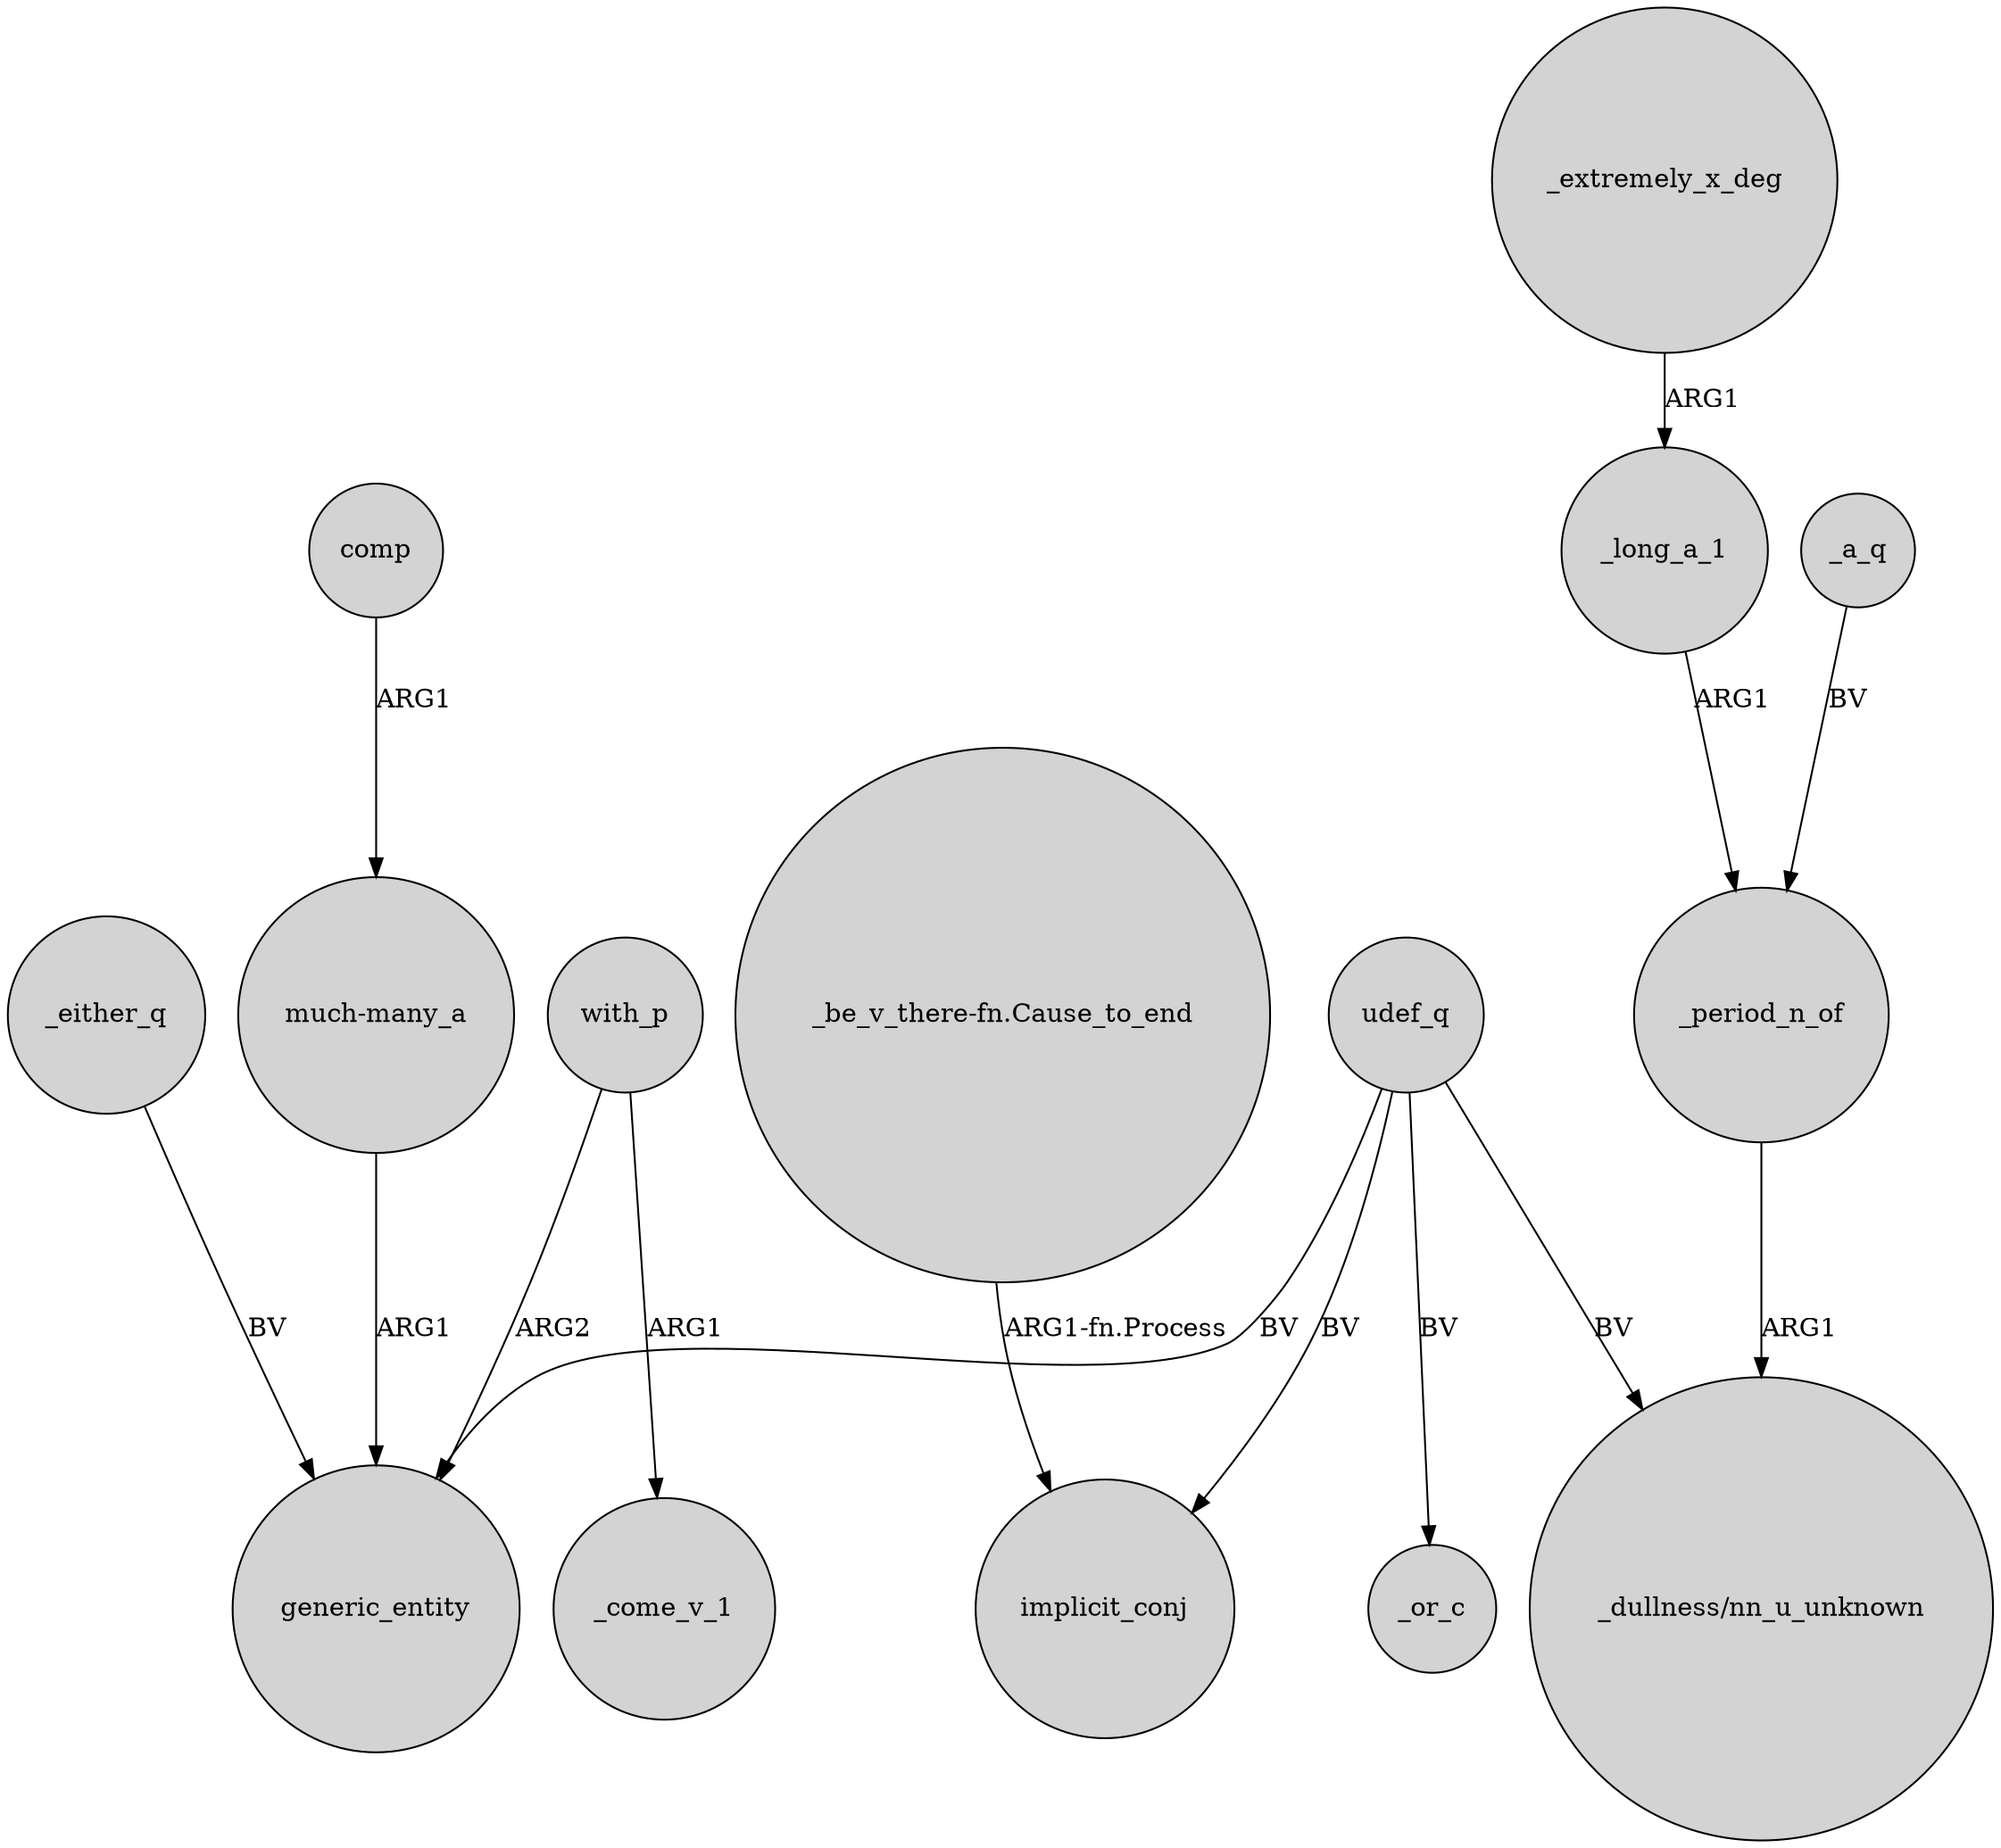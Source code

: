 digraph {
	node [shape=circle style=filled]
	_either_q -> generic_entity [label=BV]
	_a_q -> _period_n_of [label=BV]
	"much-many_a" -> generic_entity [label=ARG1]
	udef_q -> "_dullness/nn_u_unknown" [label=BV]
	with_p -> generic_entity [label=ARG2]
	udef_q -> generic_entity [label=BV]
	with_p -> _come_v_1 [label=ARG1]
	"_be_v_there-fn.Cause_to_end" -> implicit_conj [label="ARG1-fn.Process"]
	udef_q -> _or_c [label=BV]
	_long_a_1 -> _period_n_of [label=ARG1]
	udef_q -> implicit_conj [label=BV]
	_extremely_x_deg -> _long_a_1 [label=ARG1]
	_period_n_of -> "_dullness/nn_u_unknown" [label=ARG1]
	comp -> "much-many_a" [label=ARG1]
}
